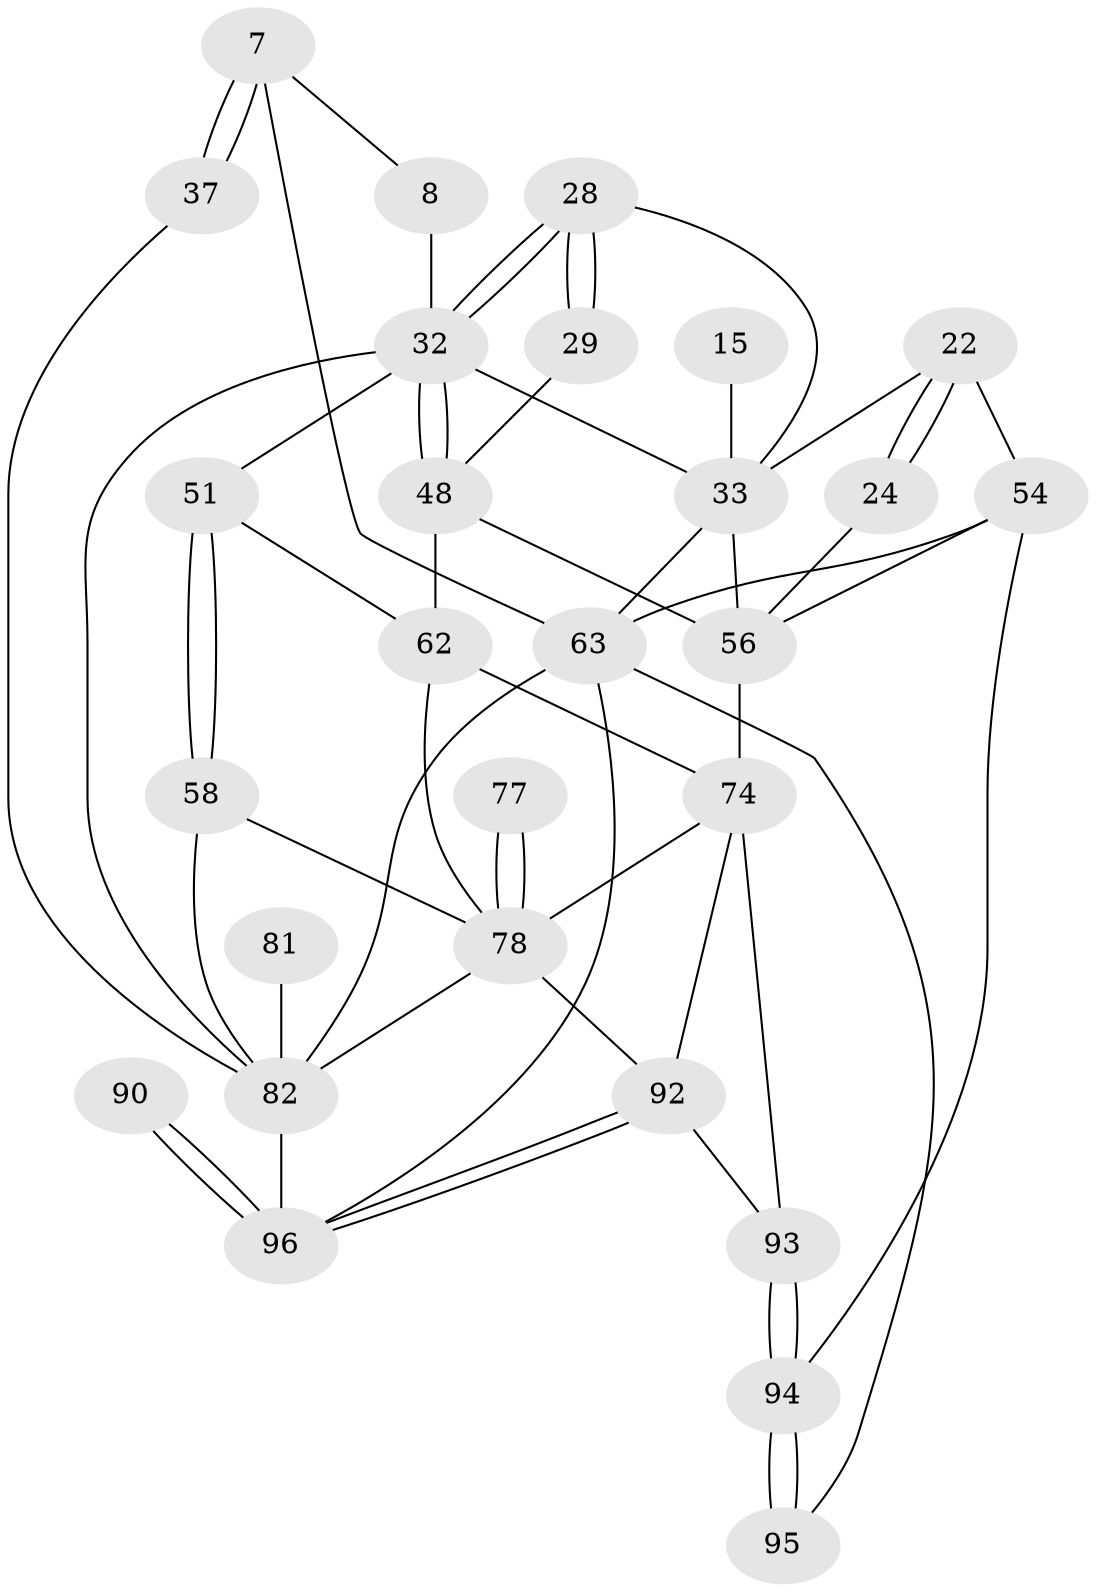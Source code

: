 // original degree distribution, {3: 0.041666666666666664, 6: 0.23958333333333334, 5: 0.5, 4: 0.21875}
// Generated by graph-tools (version 1.1) at 2025/06/03/04/25 22:06:01]
// undirected, 28 vertices, 59 edges
graph export_dot {
graph [start="1"]
  node [color=gray90,style=filled];
  7 [pos="+0.8967139028348967+0.22727050150848185",super="+1+2"];
  8 [pos="+0.8840586586467597+0.23510883725312068"];
  15 [pos="+0.3649278432253702+0.24920766270193423"];
  22 [pos="+0.22493739271989757+0.2710330738653905",super="+20+19"];
  24 [pos="+0.1650275299287032+0.3063783951887603"];
  28 [pos="+0.6554029340055413+0.42523365585979933",super="+11+12+25"];
  29 [pos="+0.6047837155016361+0.39030694282776046"];
  32 [pos="+0.6610649140871169+0.43411762608955223",super="+31+27"];
  33 [pos="+0.286296653905094+0.35124217757307824",super="+23+21+26"];
  37 [pos="+1+0.05455703402719688"];
  48 [pos="+0.5818617398225275+0.5318956275627866",super="+45+46"];
  51 [pos="+0.7433640694985983+0.5647232011501921",super="+50"];
  54 [pos="+0+0.7177590779421567",super="+53+18"];
  56 [pos="+0+0.6663490045779658",super="+44+47+36"];
  58 [pos="+0.7967437414028777+0.681065810998606",super="+57+49"];
  62 [pos="+0.47901582658139996+0.6908995828418525",super="+61"];
  63 [pos="+1+1",super="+55"];
  74 [pos="+0.505146483409681+0.8512845311333089",super="+71+68+69"];
  77 [pos="+0.7721773268720682+0.7820927980282969"];
  78 [pos="+0.6992453930257031+0.892389633288507",super="+73+72+76"];
  81 [pos="+0.8398099021855949+0.8322756318241696"];
  82 [pos="+0.8445374741845244+0.8877927798792173",super="+64+75+39"];
  90 [pos="+0.9863960321421481+1"];
  92 [pos="+0.5092677814429434+1",super="+91"];
  93 [pos="+0.41238881210622635+1",super="+80"];
  94 [pos="+0.32916734521071805+1",super="+87+88"];
  95 [pos="+0.020599021731909632+1"];
  96 [pos="+0.7829161797627284+1",super="+85+89"];
  7 -- 8;
  7 -- 37 [weight=2];
  7 -- 37;
  7 -- 63 [weight=2];
  8 -- 32 [weight=2];
  15 -- 33 [weight=3];
  22 -- 24 [weight=2];
  22 -- 24;
  22 -- 54;
  22 -- 33;
  24 -- 56;
  28 -- 29 [weight=2];
  28 -- 29;
  28 -- 32 [weight=2];
  28 -- 32;
  28 -- 33 [weight=2];
  29 -- 48;
  32 -- 48;
  32 -- 48;
  32 -- 33;
  32 -- 51;
  32 -- 82;
  33 -- 63;
  33 -- 56 [weight=3];
  37 -- 82;
  48 -- 56 [weight=2];
  48 -- 62 [weight=2];
  51 -- 58 [weight=2];
  51 -- 58;
  51 -- 62;
  54 -- 63 [weight=2];
  54 -- 56 [weight=2];
  54 -- 94;
  56 -- 74 [weight=2];
  58 -- 82 [weight=2];
  58 -- 78;
  62 -- 74;
  62 -- 78;
  63 -- 95;
  63 -- 82;
  63 -- 96;
  74 -- 78;
  74 -- 93 [weight=2];
  74 -- 92;
  77 -- 78 [weight=3];
  77 -- 78;
  78 -- 82;
  78 -- 92;
  81 -- 82 [weight=3];
  82 -- 96;
  90 -- 96 [weight=3];
  90 -- 96;
  92 -- 93;
  92 -- 96 [weight=2];
  92 -- 96;
  93 -- 94 [weight=2];
  93 -- 94;
  94 -- 95 [weight=2];
  94 -- 95;
}
